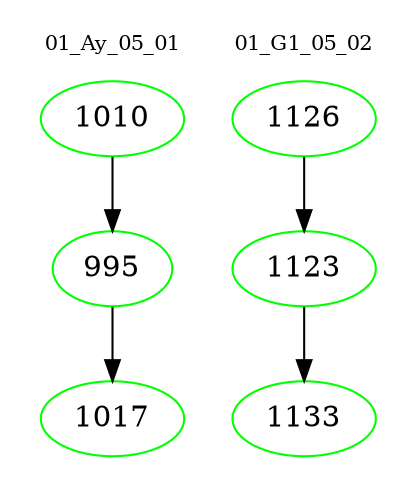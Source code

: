 digraph{
subgraph cluster_0 {
color = white
label = "01_Ay_05_01";
fontsize=10;
T0_1010 [label="1010", color="green"]
T0_1010 -> T0_995 [color="black"]
T0_995 [label="995", color="green"]
T0_995 -> T0_1017 [color="black"]
T0_1017 [label="1017", color="green"]
}
subgraph cluster_1 {
color = white
label = "01_G1_05_02";
fontsize=10;
T1_1126 [label="1126", color="green"]
T1_1126 -> T1_1123 [color="black"]
T1_1123 [label="1123", color="green"]
T1_1123 -> T1_1133 [color="black"]
T1_1133 [label="1133", color="green"]
}
}
